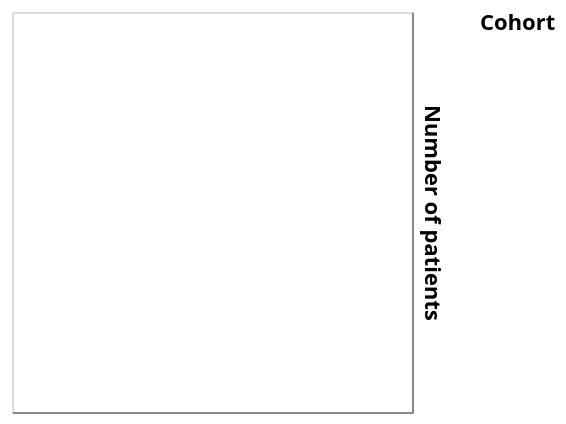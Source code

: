 {
  "$schema": "https://vega.github.io/schema/vega-lite/v4.json",
  "name": "",
  "title": {
    "text": "",
    "anchor": "middle",
    "fontSize": 28
  },
  "vconcat": [
    {
      "encoding": {
        "x": {
          "type": "temporal",
          "field": "PERIOD",
          "title": null
        },
        "y": {
          "aggregate": "sum",
          "type": "quantitative",
          "field": "TOOLTIP",
          "axis": {
            "orient": "right",
            "title": "Number of patients",
            "tickCount": 6,
            "grid": false
          }
        },
        "color": {
          "field": "COHORT",
          "type": "nominal",
          "title": "Cohort"
        },
        "opacity": {
          "condition": {
            "selection": "data_variable",
            "value": 1
          },
          "value": 0.1
        }
      },
      "layer": [
        {
          "mark": "line",
          "selection": {
            "period": {
              "type": "interval",
              "encodings": [
                "x"
              ]
            }
          }
        }
      ]
    },
    {
      "spacing": 75,
      "facet": {
        "field": "DATA_VARIABLE",
        "type": "ordinal",
        "title": ""
      },
      "bounds": "flush",
      "resolve": {
        "scale": {
          "x": "independent",
          "y": "independent"
        }
      },
      "spec": {
        "layer": [
          {
            "transform": [
              {
                "filter": {
                  "selection": "labelpoints"
                }
              }
            ],
            "mark": {
              "type": "rule",
              "color": "gray"
            },
            "encoding": {
              "x": {
                "type": "temporal",
                "field": "PERIOD",
                "scale": {
                  "domain": {
                    "selection": "period"
                  }
                }
              }
            }
          },
          {
            "transform": [
              {
                "filter": {
                  "selection": "data_variable"
                }
              }
            ],
            "encoding": {
              "x": {
                "field": "PERIOD",
                "type": "temporal",
                "title": "",
                "scale": {
                  "domain": {
                    "selection": "period"
                  }
                }
              },
              "y": {
                "field": "VALUE",
                "type": "quantitative",
                "axis": {
                  "tickCount": 6
                },
                "scale": {
                  "zero": false
                },
                "title": "% of Cohort"
              },
              "color": {
                "field": "COHORT",
                "type": "nominal",
                "title": "Cohort",
                "legend": {
                  "symbolType": "circle",
                  "orient": "right"
                }
              }
            },
            "layer": [
              {
                "mark": "line",
                "selection": {
                  "data_variable": {
                    "type": "multi",
                    "fields": [
                      "COHORT"
                    ],
                    "bind": {
                      "legend": "dblclick"
                    },
                    "on": "true",
                    "clear": "dblclick",
                    "empty": "all"
                  }
                }
              },
              {
                "mark": {
                  "type": "point",
                  "filled": true
                },
                "encoding": {
                  "opacity": {
                    "condition": {
                      "selection": "labelpoints",
                      "value": 1
                    },
                    "value": 0
                  }
                },
                "selection": {
                  "labelpoints": {
                    "type": "single",
                    "nearest": true,
                    "on": "mouseover",
                    "encodings": [
                      "x"
                    ],
                    "empty": "none",
                    "clear": "mouseout"
                  }
                }
              }
            ]
          },
          {
            "transform": [
              {
                "filter": {
                  "selection": {
                    "and": [
                      "labelpoints"
                    ]
                  }
                }
              }
            ],
            "encoding": {
              "x": {
                "type": "temporal",
                "field": "PERIOD",
                "scale": {
                  "domain": {
                    "selection": "period"
                  }
                }
              },
              "y": {
                "type": "quantitative",
                "field": "VALUE"
              },
              "text": {
                "type": "quantitative",
                "field": "TOOLTIP",
                "format": ",.4~f"
              }
            },
            "layer": [
              {
                "transform": [
                  {
                    "filter": {
                      "selection": "data_variable"
                    }
                  }
                ],
                "mark": {
                  "type": "text",
                  "stroke": "white",
                  "strokeWidth": 3,
                  "align": "left",
                  "clip": false
                }
              },
              {
                "transform": [
                  {
                    "filter": {
                      "selection": "data_variable"
                    }
                  }
                ],
                "mark": {
                  "type": "text",
                  "align": "left",
                  "clip": false
                },
                "encoding": {
                  "color": {
                    "field": "COHORT",
                    "type": "nominal",
                    "title": "Cohort"
                  }
                }
              }
            ]
          }
        ]
      }
    }
  ],
  "data": {
    "name": "data", "format": {"type": "csv"},
    "values": "PERIOD,COHORT,DATA_VARIABLE,VALUE,TOOLTIP\n"
  }
}